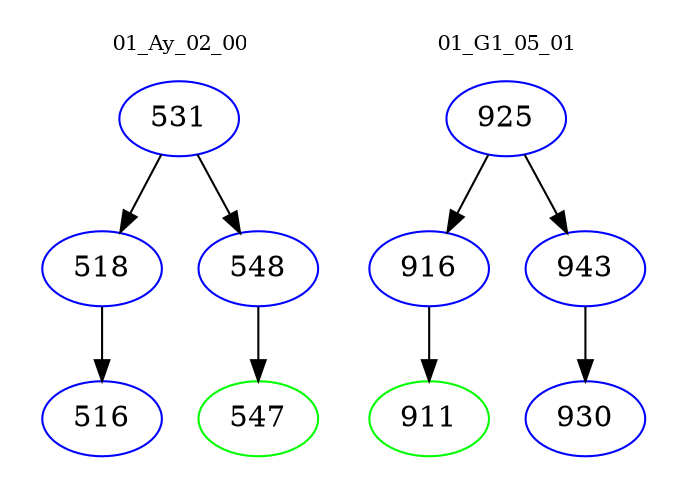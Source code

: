digraph{
subgraph cluster_0 {
color = white
label = "01_Ay_02_00";
fontsize=10;
T0_531 [label="531", color="blue"]
T0_531 -> T0_518 [color="black"]
T0_518 [label="518", color="blue"]
T0_518 -> T0_516 [color="black"]
T0_516 [label="516", color="blue"]
T0_531 -> T0_548 [color="black"]
T0_548 [label="548", color="blue"]
T0_548 -> T0_547 [color="black"]
T0_547 [label="547", color="green"]
}
subgraph cluster_1 {
color = white
label = "01_G1_05_01";
fontsize=10;
T1_925 [label="925", color="blue"]
T1_925 -> T1_916 [color="black"]
T1_916 [label="916", color="blue"]
T1_916 -> T1_911 [color="black"]
T1_911 [label="911", color="green"]
T1_925 -> T1_943 [color="black"]
T1_943 [label="943", color="blue"]
T1_943 -> T1_930 [color="black"]
T1_930 [label="930", color="blue"]
}
}
